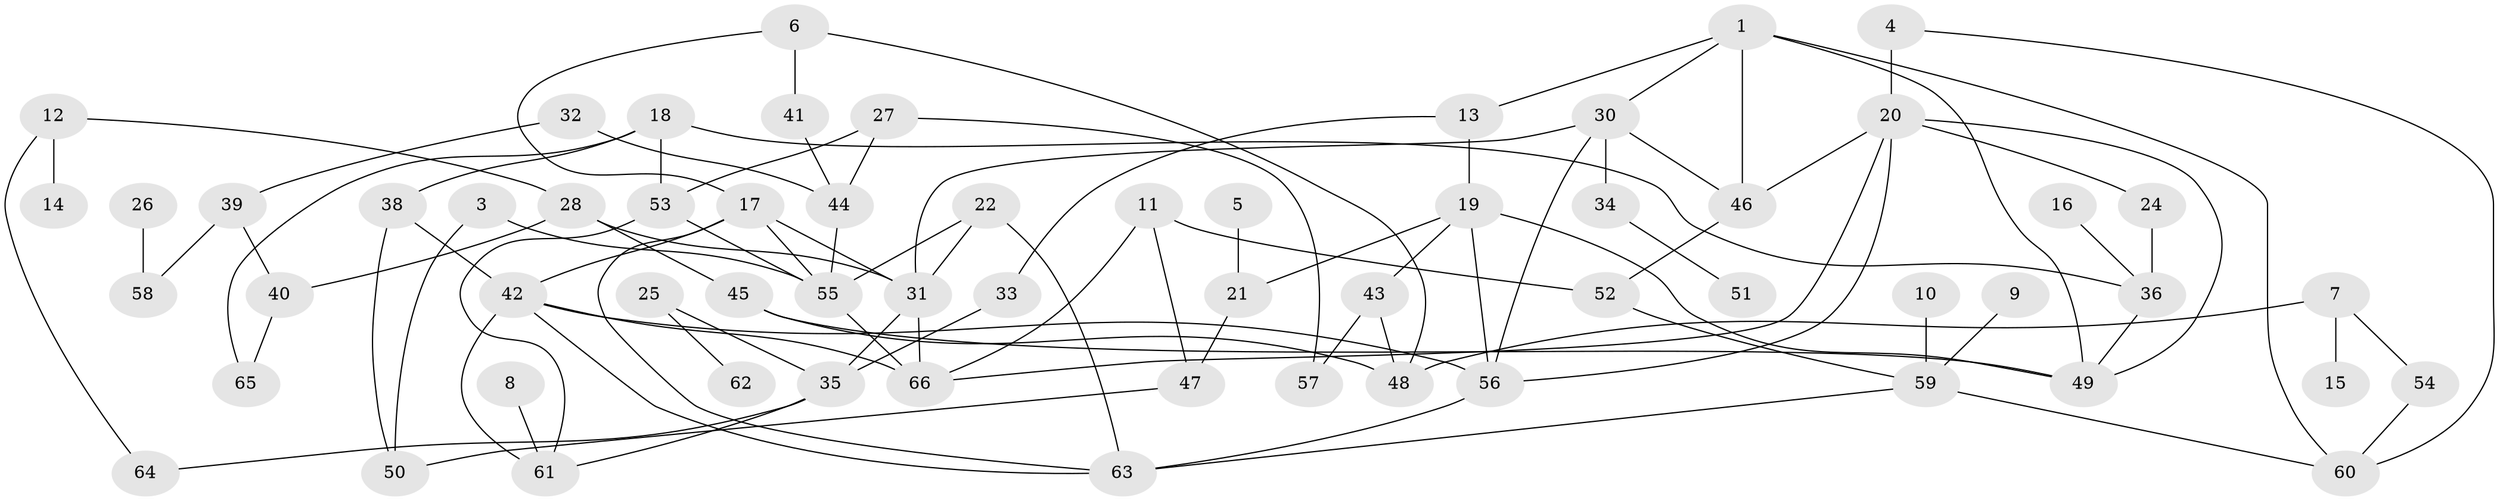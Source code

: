 // original degree distribution, {5: 0.14893617021276595, 4: 0.06382978723404255, 0: 0.031914893617021274, 2: 0.23404255319148937, 3: 0.26595744680851063, 1: 0.22340425531914893, 6: 0.031914893617021274}
// Generated by graph-tools (version 1.1) at 2025/35/03/04/25 23:35:44]
// undirected, 62 vertices, 97 edges
graph export_dot {
  node [color=gray90,style=filled];
  1;
  3;
  4;
  5;
  6;
  7;
  8;
  9;
  10;
  11;
  12;
  13;
  14;
  15;
  16;
  17;
  18;
  19;
  20;
  21;
  22;
  24;
  25;
  26;
  27;
  28;
  30;
  31;
  32;
  33;
  34;
  35;
  36;
  38;
  39;
  40;
  41;
  42;
  43;
  44;
  45;
  46;
  47;
  48;
  49;
  50;
  51;
  52;
  53;
  54;
  55;
  56;
  57;
  58;
  59;
  60;
  61;
  62;
  63;
  64;
  65;
  66;
  1 -- 13 [weight=1.0];
  1 -- 30 [weight=1.0];
  1 -- 46 [weight=1.0];
  1 -- 49 [weight=1.0];
  1 -- 60 [weight=1.0];
  3 -- 50 [weight=1.0];
  3 -- 55 [weight=1.0];
  4 -- 20 [weight=2.0];
  4 -- 60 [weight=1.0];
  5 -- 21 [weight=1.0];
  6 -- 17 [weight=1.0];
  6 -- 41 [weight=1.0];
  6 -- 48 [weight=1.0];
  7 -- 15 [weight=1.0];
  7 -- 48 [weight=1.0];
  7 -- 54 [weight=1.0];
  8 -- 61 [weight=1.0];
  9 -- 59 [weight=1.0];
  10 -- 59 [weight=1.0];
  11 -- 47 [weight=1.0];
  11 -- 52 [weight=1.0];
  11 -- 66 [weight=1.0];
  12 -- 14 [weight=1.0];
  12 -- 28 [weight=1.0];
  12 -- 64 [weight=1.0];
  13 -- 19 [weight=1.0];
  13 -- 33 [weight=1.0];
  16 -- 36 [weight=1.0];
  17 -- 31 [weight=1.0];
  17 -- 42 [weight=1.0];
  17 -- 55 [weight=1.0];
  17 -- 63 [weight=1.0];
  18 -- 36 [weight=1.0];
  18 -- 38 [weight=1.0];
  18 -- 53 [weight=1.0];
  18 -- 65 [weight=1.0];
  19 -- 21 [weight=1.0];
  19 -- 43 [weight=1.0];
  19 -- 49 [weight=1.0];
  19 -- 56 [weight=1.0];
  20 -- 24 [weight=1.0];
  20 -- 46 [weight=1.0];
  20 -- 49 [weight=1.0];
  20 -- 56 [weight=1.0];
  20 -- 66 [weight=1.0];
  21 -- 47 [weight=1.0];
  22 -- 31 [weight=1.0];
  22 -- 55 [weight=1.0];
  22 -- 63 [weight=1.0];
  24 -- 36 [weight=1.0];
  25 -- 35 [weight=1.0];
  25 -- 62 [weight=1.0];
  26 -- 58 [weight=1.0];
  27 -- 44 [weight=1.0];
  27 -- 53 [weight=1.0];
  27 -- 57 [weight=1.0];
  28 -- 31 [weight=1.0];
  28 -- 40 [weight=1.0];
  28 -- 45 [weight=1.0];
  30 -- 31 [weight=1.0];
  30 -- 34 [weight=1.0];
  30 -- 46 [weight=1.0];
  30 -- 56 [weight=1.0];
  31 -- 35 [weight=1.0];
  31 -- 66 [weight=1.0];
  32 -- 39 [weight=1.0];
  32 -- 44 [weight=1.0];
  33 -- 35 [weight=1.0];
  34 -- 51 [weight=1.0];
  35 -- 61 [weight=1.0];
  35 -- 64 [weight=1.0];
  36 -- 49 [weight=1.0];
  38 -- 42 [weight=1.0];
  38 -- 50 [weight=1.0];
  39 -- 40 [weight=1.0];
  39 -- 58 [weight=1.0];
  40 -- 65 [weight=1.0];
  41 -- 44 [weight=1.0];
  42 -- 56 [weight=1.0];
  42 -- 61 [weight=1.0];
  42 -- 63 [weight=1.0];
  42 -- 66 [weight=1.0];
  43 -- 48 [weight=1.0];
  43 -- 57 [weight=1.0];
  44 -- 55 [weight=1.0];
  45 -- 48 [weight=1.0];
  45 -- 49 [weight=1.0];
  46 -- 52 [weight=1.0];
  47 -- 50 [weight=1.0];
  52 -- 59 [weight=1.0];
  53 -- 55 [weight=1.0];
  53 -- 61 [weight=1.0];
  54 -- 60 [weight=1.0];
  55 -- 66 [weight=1.0];
  56 -- 63 [weight=1.0];
  59 -- 60 [weight=1.0];
  59 -- 63 [weight=1.0];
}
